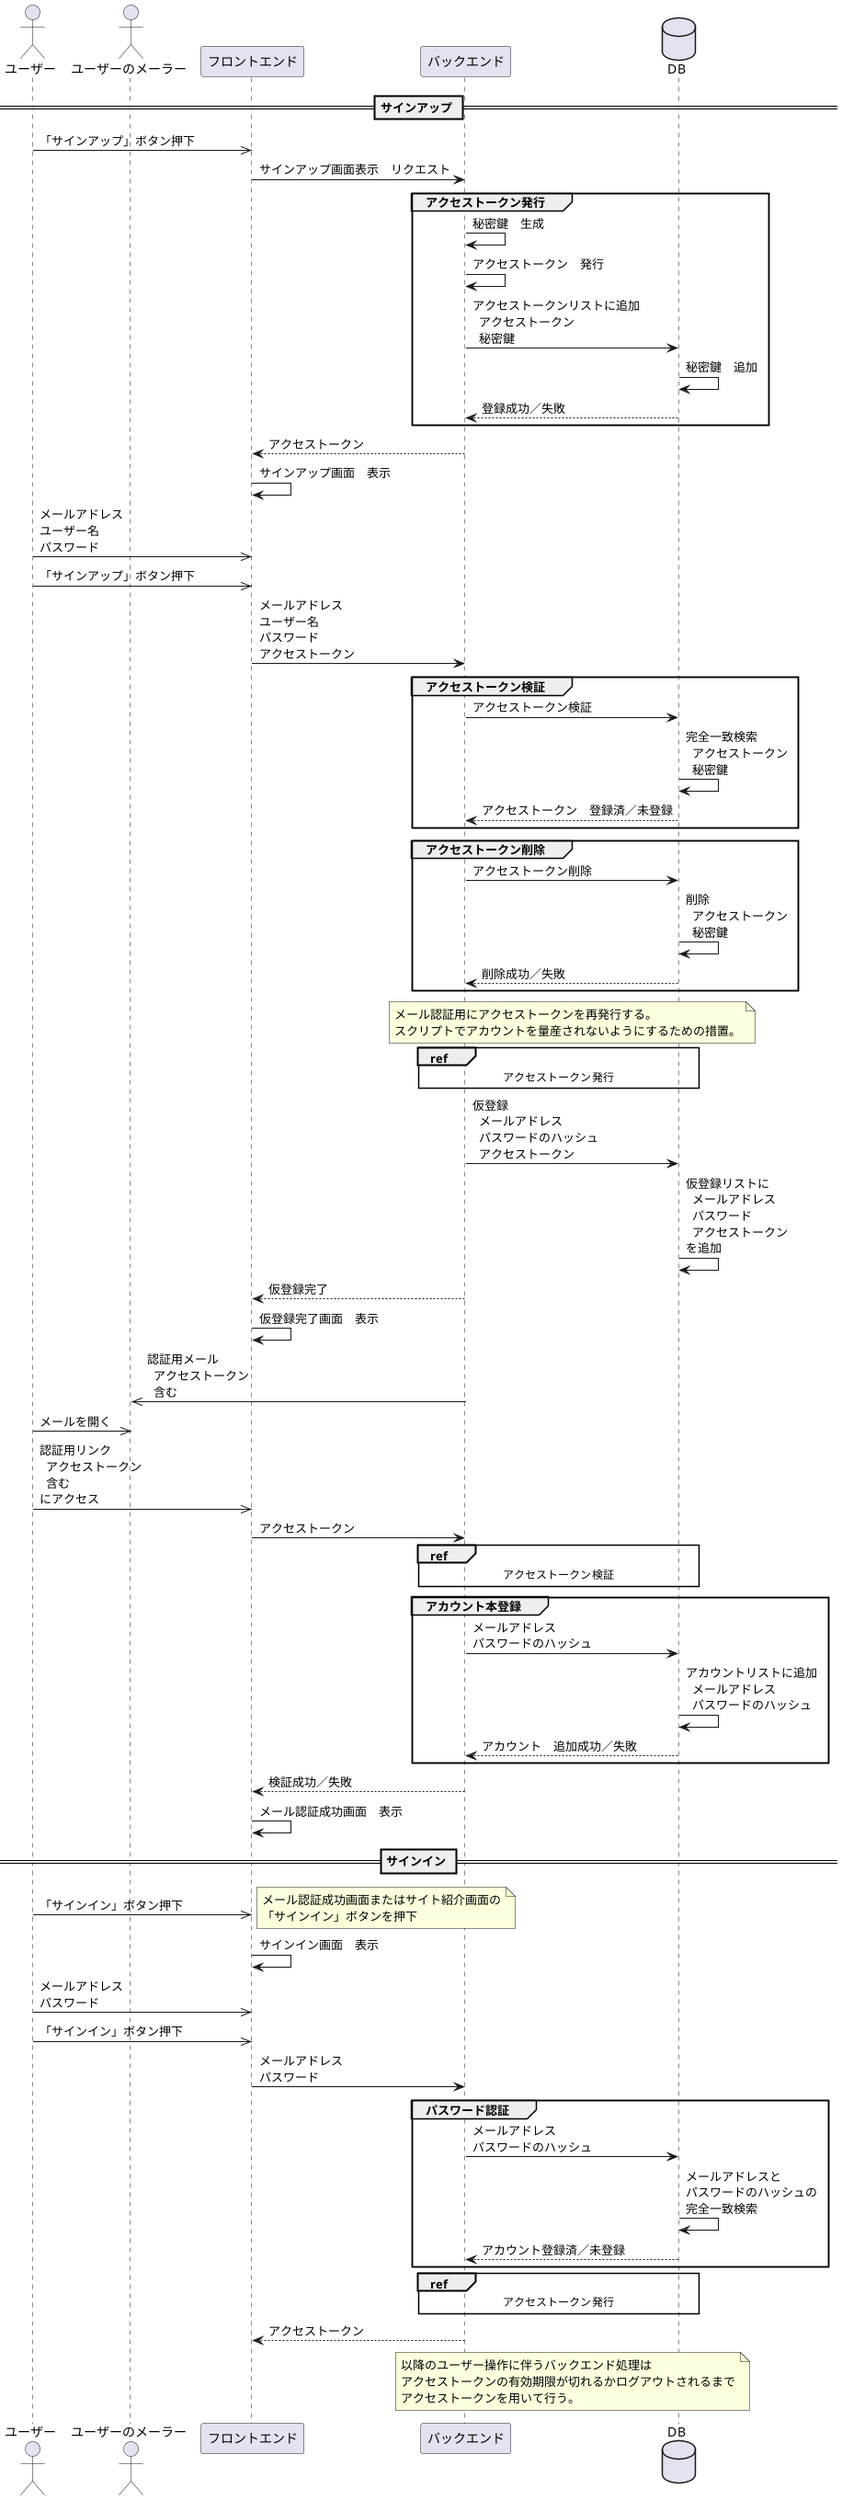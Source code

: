 @startuml 1-1_register-user

== サインアップ ==

actor ユーザー as user
actor ユーザーのメーラー as mailer
participant フロントエンド as frontend
participant バックエンド as backend
database DB

user ->> frontend : 「サインアップ」ボタン押下
frontend -> backend : サインアップ画面表示　リクエスト
group アクセストークン発行
    backend -> backend : 秘密鍵　生成
    backend -> backend : アクセストークン　発行
    backend -> DB : アクセストークンリストに追加\n  アクセストークン\n  秘密鍵
    DB -> DB : 秘密鍵　追加
    DB --> backend : 登録成功／失敗
end
backend --> frontend : アクセストークン
frontend -> frontend : サインアップ画面　表示
user ->> frontend : メールアドレス\nユーザー名\nパスワード
user ->> frontend : 「サインアップ」ボタン押下
frontend -> backend : メールアドレス\nユーザー名\nパスワード\nアクセストークン
group アクセストークン検証
    backend -> DB : アクセストークン検証
    DB -> DB : 完全一致検索\n  アクセストークン\n  秘密鍵
    DB --> backend : アクセストークン　登録済／未登録
end
group アクセストークン削除
    backend -> DB : アクセストークン削除
    DB -> DB : 削除\n  アクセストークン\n  秘密鍵
    DB --> backend : 削除成功／失敗
end
note over backend, DB : メール認証用にアクセストークンを再発行する。\nスクリプトでアカウントを量産されないようにするための措置。
ref over backend, DB : アクセストークン発行
backend -> DB : 仮登録\n  メールアドレス\n  パスワードのハッシュ\n  アクセストークン
DB -> DB : 仮登録リストに\n  メールアドレス\n  パスワード\n  アクセストークン\nを追加
backend --> frontend : 仮登録完了
frontend -> frontend : 仮登録完了画面　表示
backend ->> mailer : 認証用メール\n  アクセストークン\n  含む
user ->> mailer : メールを開く
user ->> frontend : 認証用リンク\n  アクセストークン\n  含む\nにアクセス
frontend -> backend : アクセストークン
ref over backend, DB : アクセストークン検証
group アカウント本登録
    backend -> DB : メールアドレス\nパスワードのハッシュ
    DB -> DB : アカウントリストに追加\n  メールアドレス\n  パスワードのハッシュ
    DB --> backend : アカウント　追加成功／失敗
end
backend --> frontend : 検証成功／失敗
frontend -> frontend : メール認証成功画面　表示

== サインイン ==

user ->> frontend : 「サインイン」ボタン押下
note right : メール認証成功画面またはサイト紹介画面の\n「サインイン」ボタンを押下
frontend -> frontend : サインイン画面　表示
user ->> frontend : メールアドレス\nパスワード
user ->> frontend : 「サインイン」ボタン押下
frontend -> backend : メールアドレス\nパスワード
group パスワード認証
    backend -> DB : メールアドレス\nパスワードのハッシュ
    DB -> DB : メールアドレスと\nパスワードのハッシュの\n完全一致検索
    DB --> backend : アカウント登録済／未登録
end
ref over backend, DB : アクセストークン発行
backend --> frontend : アクセストークン
note over backend, DB : 以降のユーザー操作に伴うバックエンド処理は\nアクセストークンの有効期限が切れるかログアウトされるまで\nアクセストークンを用いて行う。

@enduml
